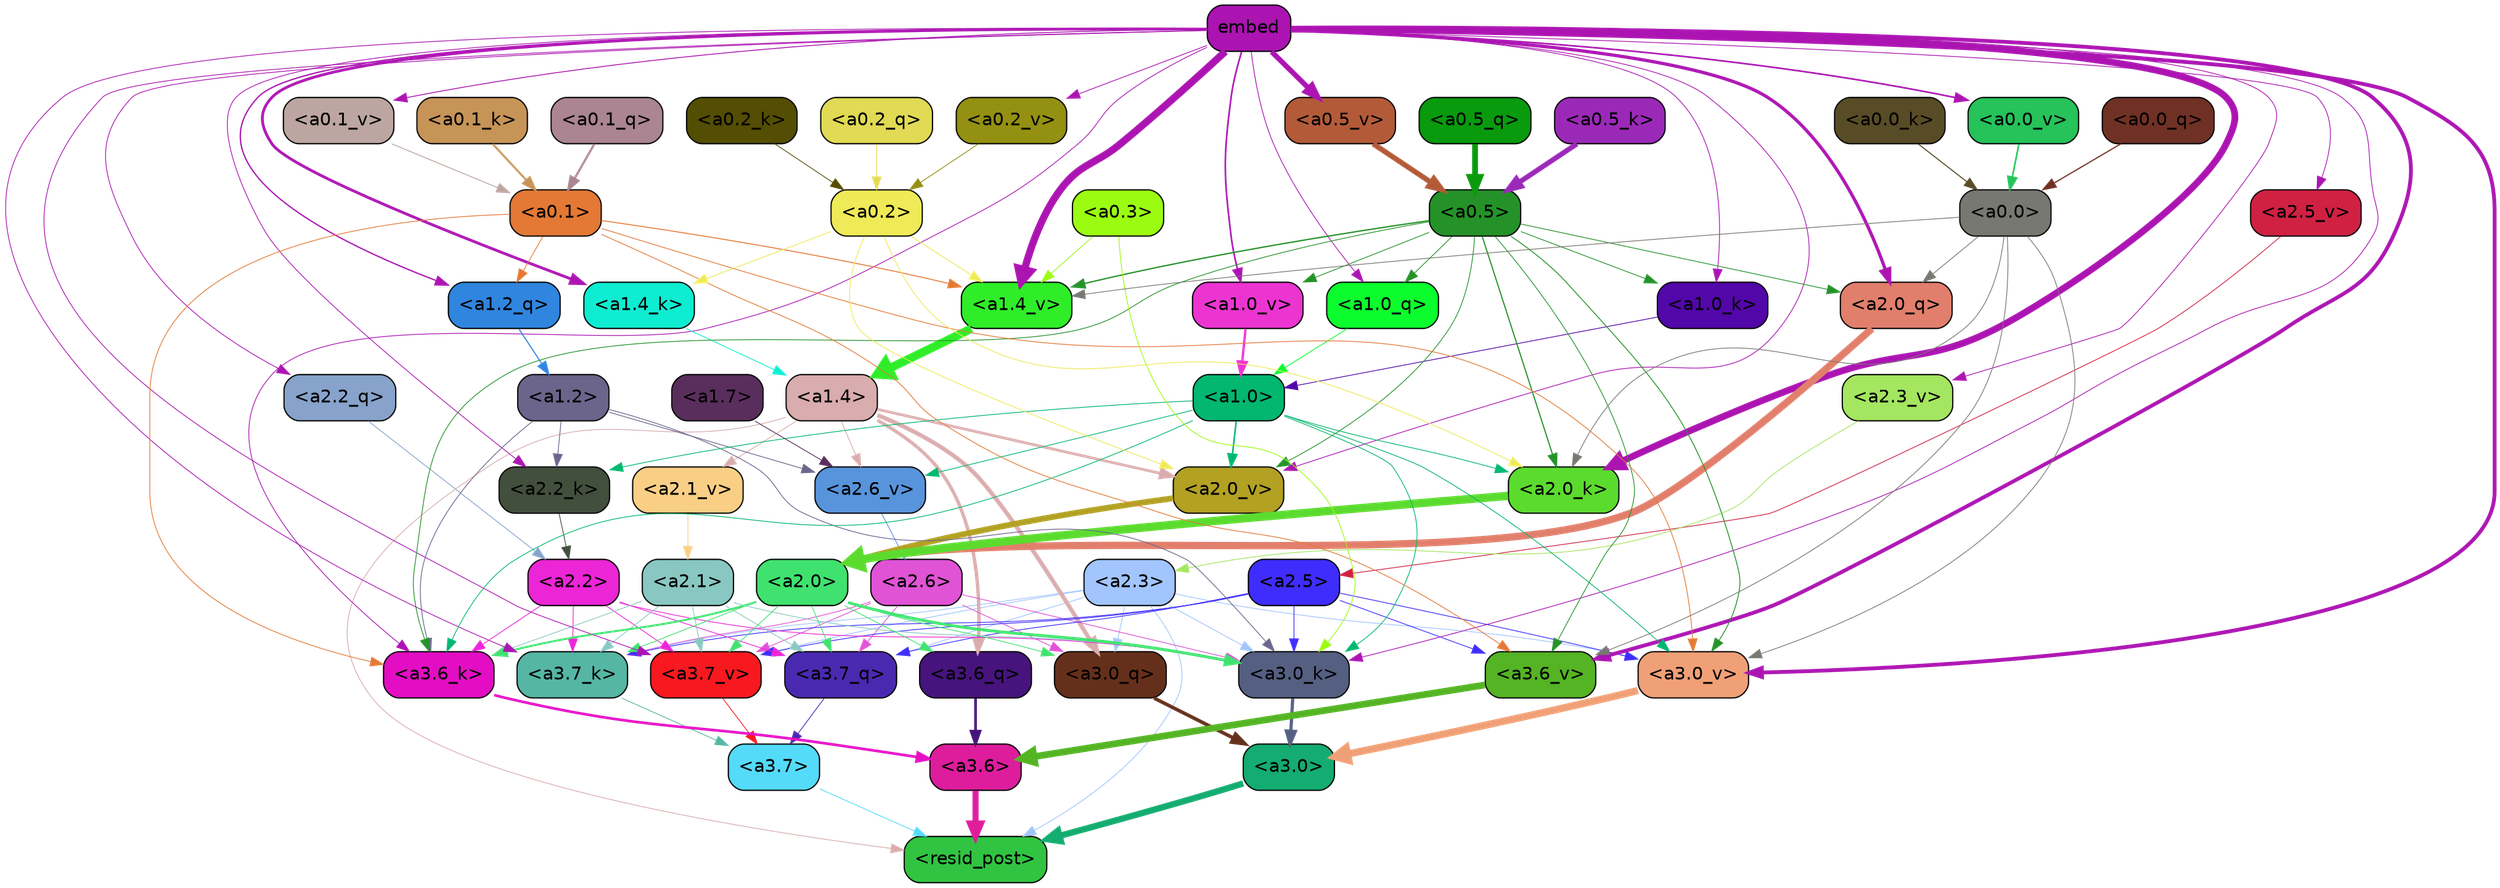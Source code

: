 strict digraph "" {
	graph [bgcolor=transparent,
		layout=dot,
		overlap=false,
		splines=true
	];
	"<a3.7>"	[color=black,
		fillcolor="#54dbf9",
		fontname=Helvetica,
		shape=box,
		style="filled, rounded"];
	"<resid_post>"	[color=black,
		fillcolor="#31c442",
		fontname=Helvetica,
		shape=box,
		style="filled, rounded"];
	"<a3.7>" -> "<resid_post>"	[color="#54dbf9",
		penwidth=0.6];
	"<a3.6>"	[color=black,
		fillcolor="#dd1d9c",
		fontname=Helvetica,
		shape=box,
		style="filled, rounded"];
	"<a3.6>" -> "<resid_post>"	[color="#dd1d9c",
		penwidth=4.753257989883423];
	"<a3.0>"	[color=black,
		fillcolor="#14ac70",
		fontname=Helvetica,
		shape=box,
		style="filled, rounded"];
	"<a3.0>" -> "<resid_post>"	[color="#14ac70",
		penwidth=4.90053927898407];
	"<a2.3>"	[color=black,
		fillcolor="#a2c5fe",
		fontname=Helvetica,
		shape=box,
		style="filled, rounded"];
	"<a2.3>" -> "<resid_post>"	[color="#a2c5fe",
		penwidth=0.6];
	"<a3.7_q>"	[color=black,
		fillcolor="#4a29b1",
		fontname=Helvetica,
		shape=box,
		style="filled, rounded"];
	"<a2.3>" -> "<a3.7_q>"	[color="#a2c5fe",
		penwidth=0.6];
	"<a3.0_q>"	[color=black,
		fillcolor="#65301b",
		fontname=Helvetica,
		shape=box,
		style="filled, rounded"];
	"<a2.3>" -> "<a3.0_q>"	[color="#a2c5fe",
		penwidth=0.6];
	"<a3.7_k>"	[color=black,
		fillcolor="#55b6a3",
		fontname=Helvetica,
		shape=box,
		style="filled, rounded"];
	"<a2.3>" -> "<a3.7_k>"	[color="#a2c5fe",
		penwidth=0.6];
	"<a3.0_k>"	[color=black,
		fillcolor="#545f82",
		fontname=Helvetica,
		shape=box,
		style="filled, rounded"];
	"<a2.3>" -> "<a3.0_k>"	[color="#a2c5fe",
		penwidth=0.6];
	"<a3.7_v>"	[color=black,
		fillcolor="#f7191f",
		fontname=Helvetica,
		shape=box,
		style="filled, rounded"];
	"<a2.3>" -> "<a3.7_v>"	[color="#a2c5fe",
		penwidth=0.6];
	"<a3.0_v>"	[color=black,
		fillcolor="#f0a076",
		fontname=Helvetica,
		shape=box,
		style="filled, rounded"];
	"<a2.3>" -> "<a3.0_v>"	[color="#a2c5fe",
		penwidth=0.6];
	"<a1.4>"	[color=black,
		fillcolor="#d9acad",
		fontname=Helvetica,
		shape=box,
		style="filled, rounded"];
	"<a1.4>" -> "<resid_post>"	[color="#d9acad",
		penwidth=0.6];
	"<a3.6_q>"	[color=black,
		fillcolor="#46147c",
		fontname=Helvetica,
		shape=box,
		style="filled, rounded"];
	"<a1.4>" -> "<a3.6_q>"	[color="#d9acad",
		penwidth=2.6043437719345093];
	"<a1.4>" -> "<a3.0_q>"	[color="#d9acad",
		penwidth=3.2779015004634857];
	"<a2.6_v>"	[color=black,
		fillcolor="#5894dc",
		fontname=Helvetica,
		shape=box,
		style="filled, rounded"];
	"<a1.4>" -> "<a2.6_v>"	[color="#d9acad",
		penwidth=0.6];
	"<a2.1_v>"	[color=black,
		fillcolor="#f9cf86",
		fontname=Helvetica,
		shape=box,
		style="filled, rounded"];
	"<a1.4>" -> "<a2.1_v>"	[color="#d9acad",
		penwidth=0.6];
	"<a2.0_v>"	[color=black,
		fillcolor="#b2a123",
		fontname=Helvetica,
		shape=box,
		style="filled, rounded"];
	"<a1.4>" -> "<a2.0_v>"	[color="#d9acad",
		penwidth=2.089712530374527];
	"<a3.7_q>" -> "<a3.7>"	[color="#4a29b1",
		penwidth=0.6];
	"<a3.6_q>" -> "<a3.6>"	[color="#46147c",
		penwidth=2.091020345687866];
	"<a3.0_q>" -> "<a3.0>"	[color="#65301b",
		penwidth=2.7421876192092896];
	"<a3.7_k>" -> "<a3.7>"	[color="#55b6a3",
		penwidth=0.6];
	"<a3.6_k>"	[color=black,
		fillcolor="#e30ec3",
		fontname=Helvetica,
		shape=box,
		style="filled, rounded"];
	"<a3.6_k>" -> "<a3.6>"	[color="#e30ec3",
		penwidth=2.048597991466522];
	"<a3.0_k>" -> "<a3.0>"	[color="#545f82",
		penwidth=2.476402521133423];
	"<a3.7_v>" -> "<a3.7>"	[color="#f7191f",
		penwidth=0.6];
	"<a3.6_v>"	[color=black,
		fillcolor="#54b424",
		fontname=Helvetica,
		shape=box,
		style="filled, rounded"];
	"<a3.6_v>" -> "<a3.6>"	[color="#54b424",
		penwidth=5.2550448179244995];
	"<a3.0_v>" -> "<a3.0>"	[color="#f0a076",
		penwidth=5.652270674705505];
	"<a2.6>"	[color=black,
		fillcolor="#e053d5",
		fontname=Helvetica,
		shape=box,
		style="filled, rounded"];
	"<a2.6>" -> "<a3.7_q>"	[color="#e053d5",
		penwidth=0.6];
	"<a2.6>" -> "<a3.0_q>"	[color="#e053d5",
		penwidth=0.6];
	"<a2.6>" -> "<a3.7_k>"	[color="#e053d5",
		penwidth=0.6];
	"<a2.6>" -> "<a3.0_k>"	[color="#e053d5",
		penwidth=0.6];
	"<a2.6>" -> "<a3.7_v>"	[color="#e053d5",
		penwidth=0.6];
	"<a2.5>"	[color=black,
		fillcolor="#3f2dfd",
		fontname=Helvetica,
		shape=box,
		style="filled, rounded"];
	"<a2.5>" -> "<a3.7_q>"	[color="#3f2dfd",
		penwidth=0.6];
	"<a2.5>" -> "<a3.7_k>"	[color="#3f2dfd",
		penwidth=0.6];
	"<a2.5>" -> "<a3.0_k>"	[color="#3f2dfd",
		penwidth=0.6];
	"<a2.5>" -> "<a3.7_v>"	[color="#3f2dfd",
		penwidth=0.6];
	"<a2.5>" -> "<a3.6_v>"	[color="#3f2dfd",
		penwidth=0.6];
	"<a2.5>" -> "<a3.0_v>"	[color="#3f2dfd",
		penwidth=0.6];
	"<a2.2>"	[color=black,
		fillcolor="#ec25d6",
		fontname=Helvetica,
		shape=box,
		style="filled, rounded"];
	"<a2.2>" -> "<a3.7_q>"	[color="#ec25d6",
		penwidth=0.6];
	"<a2.2>" -> "<a3.7_k>"	[color="#ec25d6",
		penwidth=0.6];
	"<a2.2>" -> "<a3.6_k>"	[color="#ec25d6",
		penwidth=0.6];
	"<a2.2>" -> "<a3.0_k>"	[color="#ec25d6",
		penwidth=0.6];
	"<a2.2>" -> "<a3.7_v>"	[color="#ec25d6",
		penwidth=0.6];
	"<a2.1>"	[color=black,
		fillcolor="#89c8c2",
		fontname=Helvetica,
		shape=box,
		style="filled, rounded"];
	"<a2.1>" -> "<a3.7_q>"	[color="#89c8c2",
		penwidth=0.6];
	"<a2.1>" -> "<a3.7_k>"	[color="#89c8c2",
		penwidth=0.6];
	"<a2.1>" -> "<a3.6_k>"	[color="#89c8c2",
		penwidth=0.6];
	"<a2.1>" -> "<a3.0_k>"	[color="#89c8c2",
		penwidth=0.6];
	"<a2.1>" -> "<a3.7_v>"	[color="#89c8c2",
		penwidth=0.6];
	"<a2.0>"	[color=black,
		fillcolor="#40e26f",
		fontname=Helvetica,
		shape=box,
		style="filled, rounded"];
	"<a2.0>" -> "<a3.7_q>"	[color="#40e26f",
		penwidth=0.6];
	"<a2.0>" -> "<a3.6_q>"	[color="#40e26f",
		penwidth=0.6];
	"<a2.0>" -> "<a3.0_q>"	[color="#40e26f",
		penwidth=0.6];
	"<a2.0>" -> "<a3.7_k>"	[color="#40e26f",
		penwidth=0.6];
	"<a2.0>" -> "<a3.6_k>"	[color="#40e26f",
		penwidth=1.5290023684501648];
	"<a2.0>" -> "<a3.0_k>"	[color="#40e26f",
		penwidth=2.2551413774490356];
	"<a2.0>" -> "<a3.7_v>"	[color="#40e26f",
		penwidth=0.6];
	embed	[color=black,
		fillcolor="#ab14b1",
		fontname=Helvetica,
		shape=box,
		style="filled, rounded"];
	embed -> "<a3.7_k>"	[color="#ab14b1",
		penwidth=0.6];
	embed -> "<a3.6_k>"	[color="#ab14b1",
		penwidth=0.6];
	embed -> "<a3.0_k>"	[color="#ab14b1",
		penwidth=0.6];
	embed -> "<a3.7_v>"	[color="#ab14b1",
		penwidth=0.6];
	embed -> "<a3.6_v>"	[color="#ab14b1",
		penwidth=2.9556376338005066];
	embed -> "<a3.0_v>"	[color="#ab14b1",
		penwidth=2.972973108291626];
	"<a2.2_q>"	[color=black,
		fillcolor="#87a3cb",
		fontname=Helvetica,
		shape=box,
		style="filled, rounded"];
	embed -> "<a2.2_q>"	[color="#ab14b1",
		penwidth=0.6];
	"<a2.0_q>"	[color=black,
		fillcolor="#e17f6c",
		fontname=Helvetica,
		shape=box,
		style="filled, rounded"];
	embed -> "<a2.0_q>"	[color="#ab14b1",
		penwidth=2.540744114667177];
	"<a2.2_k>"	[color=black,
		fillcolor="#424f3d",
		fontname=Helvetica,
		shape=box,
		style="filled, rounded"];
	embed -> "<a2.2_k>"	[color="#ab14b1",
		penwidth=0.6];
	"<a2.0_k>"	[color=black,
		fillcolor="#5cdb2f",
		fontname=Helvetica,
		shape=box,
		style="filled, rounded"];
	embed -> "<a2.0_k>"	[color="#ab14b1",
		penwidth=5.233989953994751];
	"<a2.5_v>"	[color=black,
		fillcolor="#d02142",
		fontname=Helvetica,
		shape=box,
		style="filled, rounded"];
	embed -> "<a2.5_v>"	[color="#ab14b1",
		penwidth=0.6];
	"<a2.3_v>"	[color=black,
		fillcolor="#a4e660",
		fontname=Helvetica,
		shape=box,
		style="filled, rounded"];
	embed -> "<a2.3_v>"	[color="#ab14b1",
		penwidth=0.6];
	embed -> "<a2.0_v>"	[color="#ab14b1",
		penwidth=0.6];
	"<a1.2_q>"	[color=black,
		fillcolor="#3085df",
		fontname=Helvetica,
		shape=box,
		style="filled, rounded"];
	embed -> "<a1.2_q>"	[color="#ab14b1",
		penwidth=1.0232882499694824];
	"<a1.0_q>"	[color=black,
		fillcolor="#0cfd2e",
		fontname=Helvetica,
		shape=box,
		style="filled, rounded"];
	embed -> "<a1.0_q>"	[color="#ab14b1",
		penwidth=0.6];
	"<a1.4_k>"	[color=black,
		fillcolor="#0eedd1",
		fontname=Helvetica,
		shape=box,
		style="filled, rounded"];
	embed -> "<a1.4_k>"	[color="#ab14b1",
		penwidth=2.181154489517212];
	"<a1.0_k>"	[color=black,
		fillcolor="#5207a9",
		fontname=Helvetica,
		shape=box,
		style="filled, rounded"];
	embed -> "<a1.0_k>"	[color="#ab14b1",
		penwidth=0.6];
	"<a1.4_v>"	[color=black,
		fillcolor="#2fed29",
		fontname=Helvetica,
		shape=box,
		style="filled, rounded"];
	embed -> "<a1.4_v>"	[color="#ab14b1",
		penwidth=5.707561254501343];
	"<a1.0_v>"	[color=black,
		fillcolor="#ec34d1",
		fontname=Helvetica,
		shape=box,
		style="filled, rounded"];
	embed -> "<a1.0_v>"	[color="#ab14b1",
		penwidth=1.26310396194458];
	"<a0.5_v>"	[color=black,
		fillcolor="#b35b39",
		fontname=Helvetica,
		shape=box,
		style="filled, rounded"];
	embed -> "<a0.5_v>"	[color="#ab14b1",
		penwidth=4.048895955085754];
	"<a0.2_v>"	[color=black,
		fillcolor="#949012",
		fontname=Helvetica,
		shape=box,
		style="filled, rounded"];
	embed -> "<a0.2_v>"	[color="#ab14b1",
		penwidth=0.6];
	"<a0.1_v>"	[color=black,
		fillcolor="#bda6a1",
		fontname=Helvetica,
		shape=box,
		style="filled, rounded"];
	embed -> "<a0.1_v>"	[color="#ab14b1",
		penwidth=0.685732364654541];
	"<a0.0_v>"	[color=black,
		fillcolor="#26c25a",
		fontname=Helvetica,
		shape=box,
		style="filled, rounded"];
	embed -> "<a0.0_v>"	[color="#ab14b1",
		penwidth=1.2662250995635986];
	"<a1.2>"	[color=black,
		fillcolor="#6b648b",
		fontname=Helvetica,
		shape=box,
		style="filled, rounded"];
	"<a1.2>" -> "<a3.6_k>"	[color="#6b648b",
		penwidth=0.6];
	"<a1.2>" -> "<a3.0_k>"	[color="#6b648b",
		penwidth=0.6];
	"<a1.2>" -> "<a2.2_k>"	[color="#6b648b",
		penwidth=0.6];
	"<a1.2>" -> "<a2.6_v>"	[color="#6b648b",
		penwidth=0.6];
	"<a1.0>"	[color=black,
		fillcolor="#02b770",
		fontname=Helvetica,
		shape=box,
		style="filled, rounded"];
	"<a1.0>" -> "<a3.6_k>"	[color="#02b770",
		penwidth=0.6];
	"<a1.0>" -> "<a3.0_k>"	[color="#02b770",
		penwidth=0.6];
	"<a1.0>" -> "<a3.0_v>"	[color="#02b770",
		penwidth=0.6];
	"<a1.0>" -> "<a2.2_k>"	[color="#02b770",
		penwidth=0.6];
	"<a1.0>" -> "<a2.0_k>"	[color="#02b770",
		penwidth=0.6];
	"<a1.0>" -> "<a2.6_v>"	[color="#02b770",
		penwidth=0.6];
	"<a1.0>" -> "<a2.0_v>"	[color="#02b770",
		penwidth=1.1915444135665894];
	"<a0.5>"	[color=black,
		fillcolor="#249229",
		fontname=Helvetica,
		shape=box,
		style="filled, rounded"];
	"<a0.5>" -> "<a3.6_k>"	[color="#249229",
		penwidth=0.6];
	"<a0.5>" -> "<a3.6_v>"	[color="#249229",
		penwidth=0.6];
	"<a0.5>" -> "<a3.0_v>"	[color="#249229",
		penwidth=0.6790935099124908];
	"<a0.5>" -> "<a2.0_q>"	[color="#249229",
		penwidth=0.6];
	"<a0.5>" -> "<a2.0_k>"	[color="#249229",
		penwidth=0.8868831396102905];
	"<a0.5>" -> "<a2.0_v>"	[color="#249229",
		penwidth=0.6];
	"<a0.5>" -> "<a1.0_q>"	[color="#249229",
		penwidth=0.6];
	"<a0.5>" -> "<a1.0_k>"	[color="#249229",
		penwidth=0.6];
	"<a0.5>" -> "<a1.4_v>"	[color="#249229",
		penwidth=1.0242966413497925];
	"<a0.5>" -> "<a1.0_v>"	[color="#249229",
		penwidth=0.6];
	"<a0.1>"	[color=black,
		fillcolor="#e37935",
		fontname=Helvetica,
		shape=box,
		style="filled, rounded"];
	"<a0.1>" -> "<a3.6_k>"	[color="#e37935",
		penwidth=0.6];
	"<a0.1>" -> "<a3.6_v>"	[color="#e37935",
		penwidth=0.6];
	"<a0.1>" -> "<a3.0_v>"	[color="#e37935",
		penwidth=0.6];
	"<a0.1>" -> "<a1.2_q>"	[color="#e37935",
		penwidth=0.6];
	"<a0.1>" -> "<a1.4_v>"	[color="#e37935",
		penwidth=0.7291159629821777];
	"<a0.3>"	[color=black,
		fillcolor="#9bfc11",
		fontname=Helvetica,
		shape=box,
		style="filled, rounded"];
	"<a0.3>" -> "<a3.0_k>"	[color="#9bfc11",
		penwidth=0.6];
	"<a0.3>" -> "<a1.4_v>"	[color="#9bfc11",
		penwidth=0.6];
	"<a0.0>"	[color=black,
		fillcolor="#787872",
		fontname=Helvetica,
		shape=box,
		style="filled, rounded"];
	"<a0.0>" -> "<a3.6_v>"	[color="#787872",
		penwidth=0.6];
	"<a0.0>" -> "<a3.0_v>"	[color="#787872",
		penwidth=0.6];
	"<a0.0>" -> "<a2.0_q>"	[color="#787872",
		penwidth=0.6];
	"<a0.0>" -> "<a2.0_k>"	[color="#787872",
		penwidth=0.6];
	"<a0.0>" -> "<a1.4_v>"	[color="#787872",
		penwidth=0.6];
	"<a2.2_q>" -> "<a2.2>"	[color="#87a3cb",
		penwidth=0.6];
	"<a2.0_q>" -> "<a2.0>"	[color="#e17f6c",
		penwidth=5.6763341426849365];
	"<a2.2_k>" -> "<a2.2>"	[color="#424f3d",
		penwidth=0.6];
	"<a2.0_k>" -> "<a2.0>"	[color="#5cdb2f",
		penwidth=6.450865745544434];
	"<a2.6_v>" -> "<a2.6>"	[color="#5894dc",
		penwidth=0.6];
	"<a2.5_v>" -> "<a2.5>"	[color="#d02142",
		penwidth=0.6];
	"<a2.3_v>" -> "<a2.3>"	[color="#a4e660",
		penwidth=0.6];
	"<a2.1_v>" -> "<a2.1>"	[color="#f9cf86",
		penwidth=0.6];
	"<a2.0_v>" -> "<a2.0>"	[color="#b2a123",
		penwidth=4.569358706474304];
	"<a0.2>"	[color=black,
		fillcolor="#efea57",
		fontname=Helvetica,
		shape=box,
		style="filled, rounded"];
	"<a0.2>" -> "<a2.0_k>"	[color="#efea57",
		penwidth=0.6];
	"<a0.2>" -> "<a2.0_v>"	[color="#efea57",
		penwidth=0.6];
	"<a0.2>" -> "<a1.4_k>"	[color="#efea57",
		penwidth=0.6];
	"<a0.2>" -> "<a1.4_v>"	[color="#efea57",
		penwidth=0.6];
	"<a1.7>"	[color=black,
		fillcolor="#592e5c",
		fontname=Helvetica,
		shape=box,
		style="filled, rounded"];
	"<a1.7>" -> "<a2.6_v>"	[color="#592e5c",
		penwidth=0.6];
	"<a1.2_q>" -> "<a1.2>"	[color="#3085df",
		penwidth=0.8473789691925049];
	"<a1.0_q>" -> "<a1.0>"	[color="#0cfd2e",
		penwidth=0.6];
	"<a1.4_k>" -> "<a1.4>"	[color="#0eedd1",
		penwidth=0.6];
	"<a1.0_k>" -> "<a1.0>"	[color="#5207a9",
		penwidth=0.6];
	"<a1.4_v>" -> "<a1.4>"	[color="#2fed29",
		penwidth=6.609479665756226];
	"<a1.0_v>" -> "<a1.0>"	[color="#ec34d1",
		penwidth=1.862385869026184];
	"<a0.5_q>"	[color=black,
		fillcolor="#099a0e",
		fontname=Helvetica,
		shape=box,
		style="filled, rounded"];
	"<a0.5_q>" -> "<a0.5>"	[color="#099a0e",
		penwidth=4.525571644306183];
	"<a0.2_q>"	[color=black,
		fillcolor="#e1da54",
		fontname=Helvetica,
		shape=box,
		style="filled, rounded"];
	"<a0.2_q>" -> "<a0.2>"	[color="#e1da54",
		penwidth=0.650632381439209];
	"<a0.1_q>"	[color=black,
		fillcolor="#ab8591",
		fontname=Helvetica,
		shape=box,
		style="filled, rounded"];
	"<a0.1_q>" -> "<a0.1>"	[color="#ab8591",
		penwidth=1.6614570617675781];
	"<a0.0_q>"	[color=black,
		fillcolor="#703125",
		fontname=Helvetica,
		shape=box,
		style="filled, rounded"];
	"<a0.0_q>" -> "<a0.0>"	[color="#703125",
		penwidth=0.9274430274963379];
	"<a0.5_k>"	[color=black,
		fillcolor="#9b29b8",
		fontname=Helvetica,
		shape=box,
		style="filled, rounded"];
	"<a0.5_k>" -> "<a0.5>"	[color="#9b29b8",
		penwidth=3.994816780090332];
	"<a0.2_k>"	[color=black,
		fillcolor="#544d04",
		fontname=Helvetica,
		shape=box,
		style="filled, rounded"];
	"<a0.2_k>" -> "<a0.2>"	[color="#544d04",
		penwidth=0.6];
	"<a0.1_k>"	[color=black,
		fillcolor="#c79458",
		fontname=Helvetica,
		shape=box,
		style="filled, rounded"];
	"<a0.1_k>" -> "<a0.1>"	[color="#c79458",
		penwidth=1.5859735012054443];
	"<a0.0_k>"	[color=black,
		fillcolor="#584c27",
		fontname=Helvetica,
		shape=box,
		style="filled, rounded"];
	"<a0.0_k>" -> "<a0.0>"	[color="#584c27",
		penwidth=0.8134422302246094];
	"<a0.5_v>" -> "<a0.5>"	[color="#b35b39",
		penwidth=4.101986527442932];
	"<a0.2_v>" -> "<a0.2>"	[color="#949012",
		penwidth=0.6];
	"<a0.1_v>" -> "<a0.1>"	[color="#bda6a1",
		penwidth=0.6931805610656738];
	"<a0.0_v>" -> "<a0.0>"	[color="#26c25a",
		penwidth=1.2705905437469482];
}
